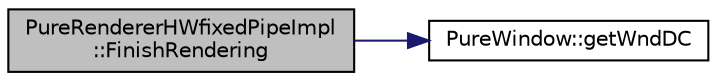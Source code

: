 digraph "PureRendererHWfixedPipeImpl::FinishRendering"
{
 // LATEX_PDF_SIZE
  edge [fontname="Helvetica",fontsize="10",labelfontname="Helvetica",labelfontsize="10"];
  node [fontname="Helvetica",fontsize="10",shape=record];
  rankdir="LR";
  Node1 [label="PureRendererHWfixedPipeImpl\l::FinishRendering",height=0.2,width=0.4,color="black", fillcolor="grey75", style="filled", fontcolor="black",tooltip="Forces pending tasks to be finished and displays the rendered picture."];
  Node1 -> Node2 [color="midnightblue",fontsize="10",style="solid",fontname="Helvetica"];
  Node2 [label="PureWindow::getWndDC",height=0.2,width=0.4,color="black", fillcolor="white", style="filled",URL="$class_pure_window.html#a1500b7409a36e5f1ecc695c34e09d7df",tooltip="Gets window Device Context."];
}
